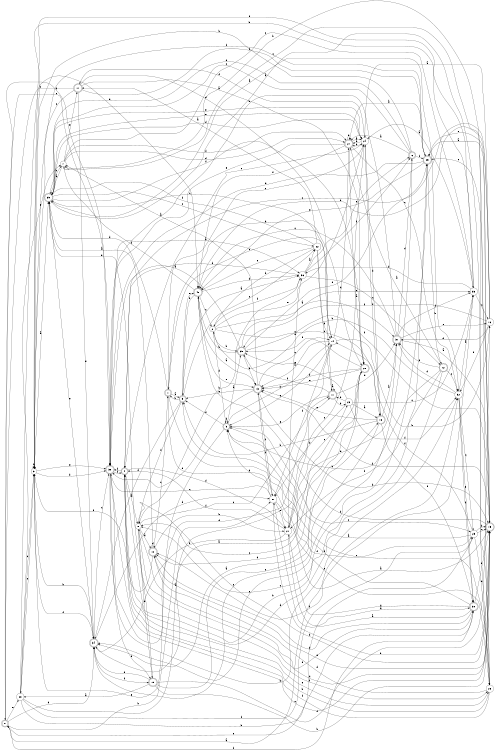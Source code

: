 digraph n33_5 {
__start0 [label="" shape="none"];

rankdir=LR;
size="8,5";

s0 [style="rounded,filled", color="black", fillcolor="white" shape="doublecircle", label="0"];
s1 [style="rounded,filled", color="black", fillcolor="white" shape="doublecircle", label="1"];
s2 [style="filled", color="black", fillcolor="white" shape="circle", label="2"];
s3 [style="filled", color="black", fillcolor="white" shape="circle", label="3"];
s4 [style="rounded,filled", color="black", fillcolor="white" shape="doublecircle", label="4"];
s5 [style="rounded,filled", color="black", fillcolor="white" shape="doublecircle", label="5"];
s6 [style="rounded,filled", color="black", fillcolor="white" shape="doublecircle", label="6"];
s7 [style="filled", color="black", fillcolor="white" shape="circle", label="7"];
s8 [style="filled", color="black", fillcolor="white" shape="circle", label="8"];
s9 [style="rounded,filled", color="black", fillcolor="white" shape="doublecircle", label="9"];
s10 [style="rounded,filled", color="black", fillcolor="white" shape="doublecircle", label="10"];
s11 [style="rounded,filled", color="black", fillcolor="white" shape="doublecircle", label="11"];
s12 [style="rounded,filled", color="black", fillcolor="white" shape="doublecircle", label="12"];
s13 [style="rounded,filled", color="black", fillcolor="white" shape="doublecircle", label="13"];
s14 [style="filled", color="black", fillcolor="white" shape="circle", label="14"];
s15 [style="rounded,filled", color="black", fillcolor="white" shape="doublecircle", label="15"];
s16 [style="filled", color="black", fillcolor="white" shape="circle", label="16"];
s17 [style="rounded,filled", color="black", fillcolor="white" shape="doublecircle", label="17"];
s18 [style="rounded,filled", color="black", fillcolor="white" shape="doublecircle", label="18"];
s19 [style="rounded,filled", color="black", fillcolor="white" shape="doublecircle", label="19"];
s20 [style="rounded,filled", color="black", fillcolor="white" shape="doublecircle", label="20"];
s21 [style="filled", color="black", fillcolor="white" shape="circle", label="21"];
s22 [style="filled", color="black", fillcolor="white" shape="circle", label="22"];
s23 [style="filled", color="black", fillcolor="white" shape="circle", label="23"];
s24 [style="filled", color="black", fillcolor="white" shape="circle", label="24"];
s25 [style="rounded,filled", color="black", fillcolor="white" shape="doublecircle", label="25"];
s26 [style="filled", color="black", fillcolor="white" shape="circle", label="26"];
s27 [style="rounded,filled", color="black", fillcolor="white" shape="doublecircle", label="27"];
s28 [style="filled", color="black", fillcolor="white" shape="circle", label="28"];
s29 [style="filled", color="black", fillcolor="white" shape="circle", label="29"];
s30 [style="rounded,filled", color="black", fillcolor="white" shape="doublecircle", label="30"];
s31 [style="rounded,filled", color="black", fillcolor="white" shape="doublecircle", label="31"];
s32 [style="filled", color="black", fillcolor="white" shape="circle", label="32"];
s33 [style="filled", color="black", fillcolor="white" shape="circle", label="33"];
s34 [style="rounded,filled", color="black", fillcolor="white" shape="doublecircle", label="34"];
s35 [style="rounded,filled", color="black", fillcolor="white" shape="doublecircle", label="35"];
s36 [style="filled", color="black", fillcolor="white" shape="circle", label="36"];
s37 [style="filled", color="black", fillcolor="white" shape="circle", label="37"];
s38 [style="rounded,filled", color="black", fillcolor="white" shape="doublecircle", label="38"];
s39 [style="rounded,filled", color="black", fillcolor="white" shape="doublecircle", label="39"];
s40 [style="rounded,filled", color="black", fillcolor="white" shape="doublecircle", label="40"];
s0 -> s32 [label="a"];
s0 -> s37 [label="b"];
s0 -> s38 [label="c"];
s0 -> s34 [label="d"];
s0 -> s28 [label="e"];
s0 -> s38 [label="f"];
s1 -> s9 [label="a"];
s1 -> s20 [label="b"];
s1 -> s24 [label="c"];
s1 -> s39 [label="d"];
s1 -> s26 [label="e"];
s1 -> s29 [label="f"];
s2 -> s31 [label="a"];
s2 -> s35 [label="b"];
s2 -> s18 [label="c"];
s2 -> s5 [label="d"];
s2 -> s24 [label="e"];
s2 -> s36 [label="f"];
s3 -> s39 [label="a"];
s3 -> s3 [label="b"];
s3 -> s28 [label="c"];
s3 -> s38 [label="d"];
s3 -> s38 [label="e"];
s3 -> s34 [label="f"];
s4 -> s8 [label="a"];
s4 -> s25 [label="b"];
s4 -> s24 [label="c"];
s4 -> s21 [label="d"];
s4 -> s26 [label="e"];
s4 -> s38 [label="f"];
s5 -> s35 [label="a"];
s5 -> s14 [label="b"];
s5 -> s29 [label="c"];
s5 -> s5 [label="d"];
s5 -> s3 [label="e"];
s5 -> s9 [label="f"];
s6 -> s27 [label="a"];
s6 -> s3 [label="b"];
s6 -> s39 [label="c"];
s6 -> s39 [label="d"];
s6 -> s34 [label="e"];
s6 -> s25 [label="f"];
s7 -> s39 [label="a"];
s7 -> s26 [label="b"];
s7 -> s33 [label="c"];
s7 -> s27 [label="d"];
s7 -> s17 [label="e"];
s7 -> s27 [label="f"];
s8 -> s10 [label="a"];
s8 -> s15 [label="b"];
s8 -> s14 [label="c"];
s8 -> s19 [label="d"];
s8 -> s30 [label="e"];
s8 -> s26 [label="f"];
s9 -> s36 [label="a"];
s9 -> s1 [label="b"];
s9 -> s22 [label="c"];
s9 -> s34 [label="d"];
s9 -> s40 [label="e"];
s9 -> s8 [label="f"];
s10 -> s39 [label="a"];
s10 -> s21 [label="b"];
s10 -> s1 [label="c"];
s10 -> s10 [label="d"];
s10 -> s15 [label="e"];
s10 -> s3 [label="f"];
s11 -> s11 [label="a"];
s11 -> s23 [label="b"];
s11 -> s39 [label="c"];
s11 -> s31 [label="d"];
s11 -> s5 [label="e"];
s11 -> s35 [label="f"];
s12 -> s27 [label="a"];
s12 -> s5 [label="b"];
s12 -> s32 [label="c"];
s12 -> s4 [label="d"];
s12 -> s31 [label="e"];
s12 -> s21 [label="f"];
s13 -> s7 [label="a"];
s13 -> s15 [label="b"];
s13 -> s14 [label="c"];
s13 -> s38 [label="d"];
s13 -> s9 [label="e"];
s13 -> s37 [label="f"];
s14 -> s13 [label="a"];
s14 -> s16 [label="b"];
s14 -> s1 [label="c"];
s14 -> s27 [label="d"];
s14 -> s5 [label="e"];
s14 -> s37 [label="f"];
s15 -> s25 [label="a"];
s15 -> s40 [label="b"];
s15 -> s25 [label="c"];
s15 -> s8 [label="d"];
s15 -> s25 [label="e"];
s15 -> s13 [label="f"];
s16 -> s24 [label="a"];
s16 -> s40 [label="b"];
s16 -> s4 [label="c"];
s16 -> s31 [label="d"];
s16 -> s32 [label="e"];
s16 -> s35 [label="f"];
s17 -> s20 [label="a"];
s17 -> s0 [label="b"];
s17 -> s3 [label="c"];
s17 -> s14 [label="d"];
s17 -> s34 [label="e"];
s17 -> s25 [label="f"];
s18 -> s31 [label="a"];
s18 -> s9 [label="b"];
s18 -> s34 [label="c"];
s18 -> s24 [label="d"];
s18 -> s13 [label="e"];
s18 -> s30 [label="f"];
s19 -> s28 [label="a"];
s19 -> s15 [label="b"];
s19 -> s18 [label="c"];
s19 -> s39 [label="d"];
s19 -> s34 [label="e"];
s19 -> s16 [label="f"];
s20 -> s34 [label="a"];
s20 -> s13 [label="b"];
s20 -> s8 [label="c"];
s20 -> s10 [label="d"];
s20 -> s13 [label="e"];
s20 -> s35 [label="f"];
s21 -> s30 [label="a"];
s21 -> s34 [label="b"];
s21 -> s20 [label="c"];
s21 -> s31 [label="d"];
s21 -> s36 [label="e"];
s21 -> s4 [label="f"];
s22 -> s17 [label="a"];
s22 -> s2 [label="b"];
s22 -> s11 [label="c"];
s22 -> s14 [label="d"];
s22 -> s40 [label="e"];
s22 -> s39 [label="f"];
s23 -> s18 [label="a"];
s23 -> s11 [label="b"];
s23 -> s33 [label="c"];
s23 -> s37 [label="d"];
s23 -> s35 [label="e"];
s23 -> s32 [label="f"];
s24 -> s27 [label="a"];
s24 -> s27 [label="b"];
s24 -> s21 [label="c"];
s24 -> s18 [label="d"];
s24 -> s39 [label="e"];
s24 -> s17 [label="f"];
s25 -> s27 [label="a"];
s25 -> s12 [label="b"];
s25 -> s8 [label="c"];
s25 -> s38 [label="d"];
s25 -> s40 [label="e"];
s25 -> s3 [label="f"];
s26 -> s39 [label="a"];
s26 -> s4 [label="b"];
s26 -> s7 [label="c"];
s26 -> s10 [label="d"];
s26 -> s5 [label="e"];
s26 -> s4 [label="f"];
s27 -> s20 [label="a"];
s27 -> s24 [label="b"];
s27 -> s32 [label="c"];
s27 -> s27 [label="d"];
s27 -> s38 [label="e"];
s27 -> s40 [label="f"];
s28 -> s11 [label="a"];
s28 -> s30 [label="b"];
s28 -> s3 [label="c"];
s28 -> s40 [label="d"];
s28 -> s7 [label="e"];
s28 -> s29 [label="f"];
s29 -> s5 [label="a"];
s29 -> s15 [label="b"];
s29 -> s15 [label="c"];
s29 -> s26 [label="d"];
s29 -> s0 [label="e"];
s29 -> s14 [label="f"];
s30 -> s37 [label="a"];
s30 -> s10 [label="b"];
s30 -> s21 [label="c"];
s30 -> s9 [label="d"];
s30 -> s15 [label="e"];
s30 -> s0 [label="f"];
s31 -> s15 [label="a"];
s31 -> s38 [label="b"];
s31 -> s40 [label="c"];
s31 -> s6 [label="d"];
s31 -> s16 [label="e"];
s31 -> s33 [label="f"];
s32 -> s33 [label="a"];
s32 -> s2 [label="b"];
s32 -> s29 [label="c"];
s32 -> s31 [label="d"];
s32 -> s30 [label="e"];
s32 -> s30 [label="f"];
s33 -> s24 [label="a"];
s33 -> s3 [label="b"];
s33 -> s16 [label="c"];
s33 -> s36 [label="d"];
s33 -> s3 [label="e"];
s33 -> s10 [label="f"];
s34 -> s23 [label="a"];
s34 -> s3 [label="b"];
s34 -> s38 [label="c"];
s34 -> s37 [label="d"];
s34 -> s39 [label="e"];
s34 -> s19 [label="f"];
s35 -> s38 [label="a"];
s35 -> s40 [label="b"];
s35 -> s33 [label="c"];
s35 -> s25 [label="d"];
s35 -> s13 [label="e"];
s35 -> s15 [label="f"];
s36 -> s22 [label="a"];
s36 -> s8 [label="b"];
s36 -> s12 [label="c"];
s36 -> s4 [label="d"];
s36 -> s6 [label="e"];
s36 -> s6 [label="f"];
s37 -> s15 [label="a"];
s37 -> s15 [label="b"];
s37 -> s38 [label="c"];
s37 -> s5 [label="d"];
s37 -> s21 [label="e"];
s37 -> s13 [label="f"];
s38 -> s36 [label="a"];
s38 -> s32 [label="b"];
s38 -> s15 [label="c"];
s38 -> s11 [label="d"];
s38 -> s19 [label="e"];
s38 -> s4 [label="f"];
s39 -> s32 [label="a"];
s39 -> s7 [label="b"];
s39 -> s22 [label="c"];
s39 -> s24 [label="d"];
s39 -> s24 [label="e"];
s39 -> s20 [label="f"];
s40 -> s13 [label="a"];
s40 -> s9 [label="b"];
s40 -> s2 [label="c"];
s40 -> s36 [label="d"];
s40 -> s13 [label="e"];
s40 -> s7 [label="f"];

}